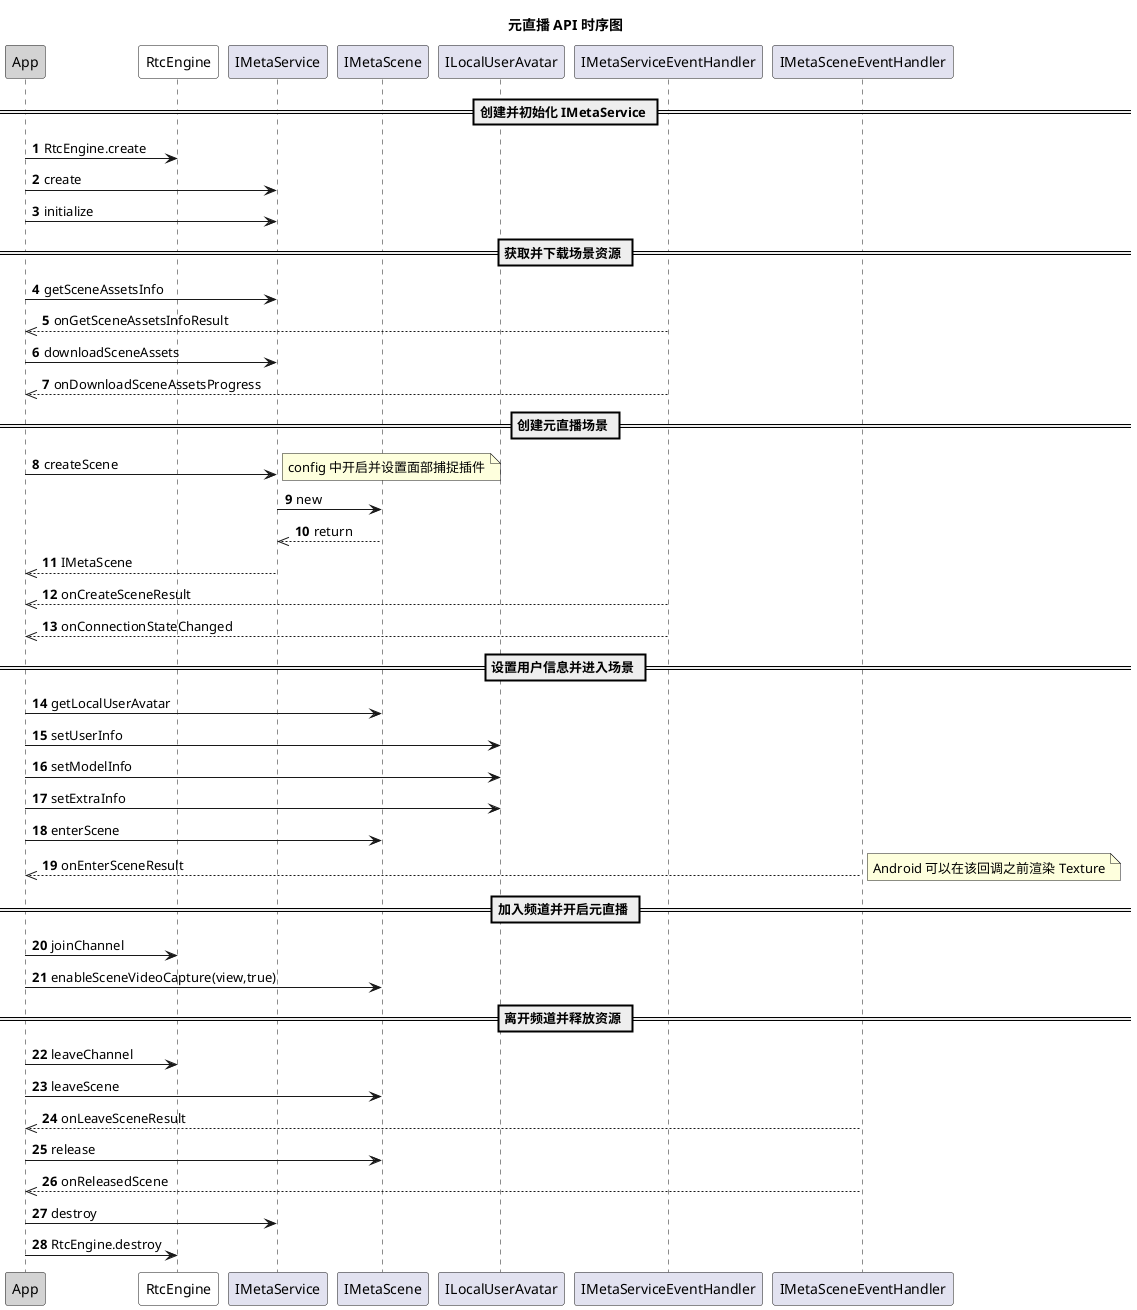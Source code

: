 @startuml
autonumber
title 元直播 API 时序图
participant "App" as app #LightGrey
participant "RtcEngine" as rtc #White
participant "IMetaService" as service
participant "IMetaScene" as scene
participant "ILocalUserAvatar" as avatar
participant "IMetaServiceEventHandler" as serviceevent
participant "IMetaSceneEventHandler" as sceneevent
== 创建并初始化 IMetaService ==
app -> rtc: RtcEngine.create
app -> service: create
app -> service: initialize
== 获取并下载场景资源 ==
app -> service: getSceneAssetsInfo
serviceevent -->> app: onGetSceneAssetsInfoResult
app -> service: downloadSceneAssets
serviceevent -->> app: onDownloadSceneAssetsProgress
== 创建元直播场景 ==
app -> service: createScene
note right
config 中开启并设置面部捕捉插件
end note
service -> scene: new
scene -->> service: return
service -->> app: IMetaScene
serviceevent -->> app: onCreateSceneResult
serviceevent -->> app: onConnectionStateChanged
== 设置用户信息并进入场景 ==
app -> scene: getLocalUserAvatar
app -> avatar: setUserInfo
app -> avatar: setModelInfo
app -> avatar: setExtraInfo
app -> scene: enterScene
sceneevent -->> app: onEnterSceneResult
note right
Android 可以在该回调之前渲染 Texture
end note
== 加入频道并开启元直播 ==
app -> rtc: joinChannel
app -> scene: enableSceneVideoCapture(view,true)
== 离开频道并释放资源 ==
app -> rtc: leaveChannel
app -> scene: leaveScene
sceneevent -->> app: onLeaveSceneResult
app -> scene: release
sceneevent -->> app: onReleasedScene
app -> service: destroy
app -> rtc: RtcEngine.destroy
@enduml
